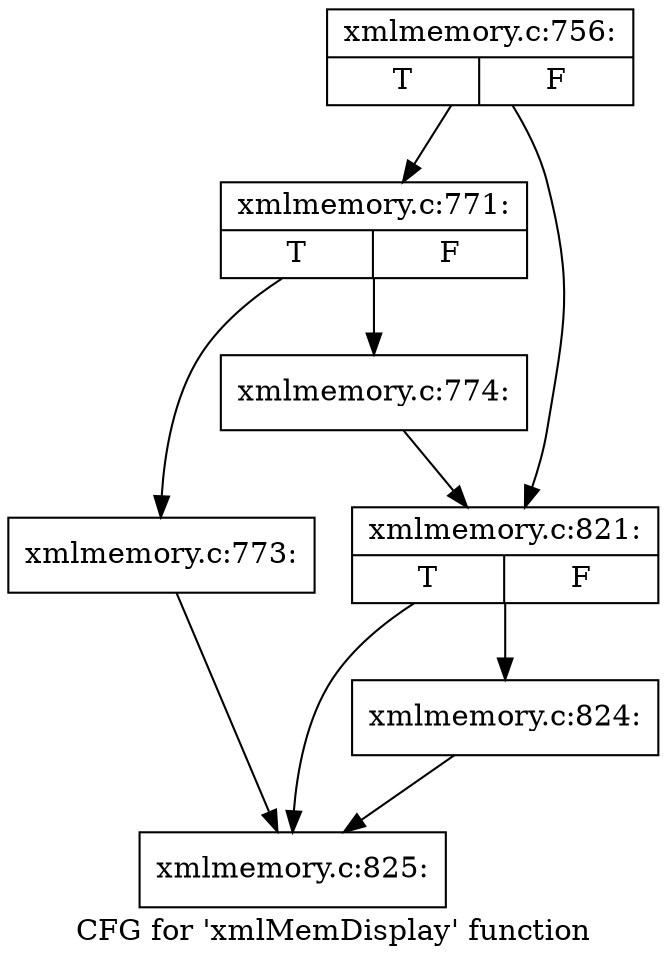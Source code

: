 digraph "CFG for 'xmlMemDisplay' function" {
	label="CFG for 'xmlMemDisplay' function";

	Node0x5650c3efec60 [shape=record,label="{xmlmemory.c:756:|{<s0>T|<s1>F}}"];
	Node0x5650c3efec60 -> Node0x5650c3ee0180;
	Node0x5650c3efec60 -> Node0x5650c3ee01d0;
	Node0x5650c3ee0180 [shape=record,label="{xmlmemory.c:771:|{<s0>T|<s1>F}}"];
	Node0x5650c3ee0180 -> Node0x5650c3ee06c0;
	Node0x5650c3ee0180 -> Node0x5650c3ee0710;
	Node0x5650c3ee06c0 [shape=record,label="{xmlmemory.c:773:}"];
	Node0x5650c3ee06c0 -> Node0x5650c3f04210;
	Node0x5650c3ee0710 [shape=record,label="{xmlmemory.c:774:}"];
	Node0x5650c3ee0710 -> Node0x5650c3ee01d0;
	Node0x5650c3ee01d0 [shape=record,label="{xmlmemory.c:821:|{<s0>T|<s1>F}}"];
	Node0x5650c3ee01d0 -> Node0x5650c3f041c0;
	Node0x5650c3ee01d0 -> Node0x5650c3f04210;
	Node0x5650c3f041c0 [shape=record,label="{xmlmemory.c:824:}"];
	Node0x5650c3f041c0 -> Node0x5650c3f04210;
	Node0x5650c3f04210 [shape=record,label="{xmlmemory.c:825:}"];
}
